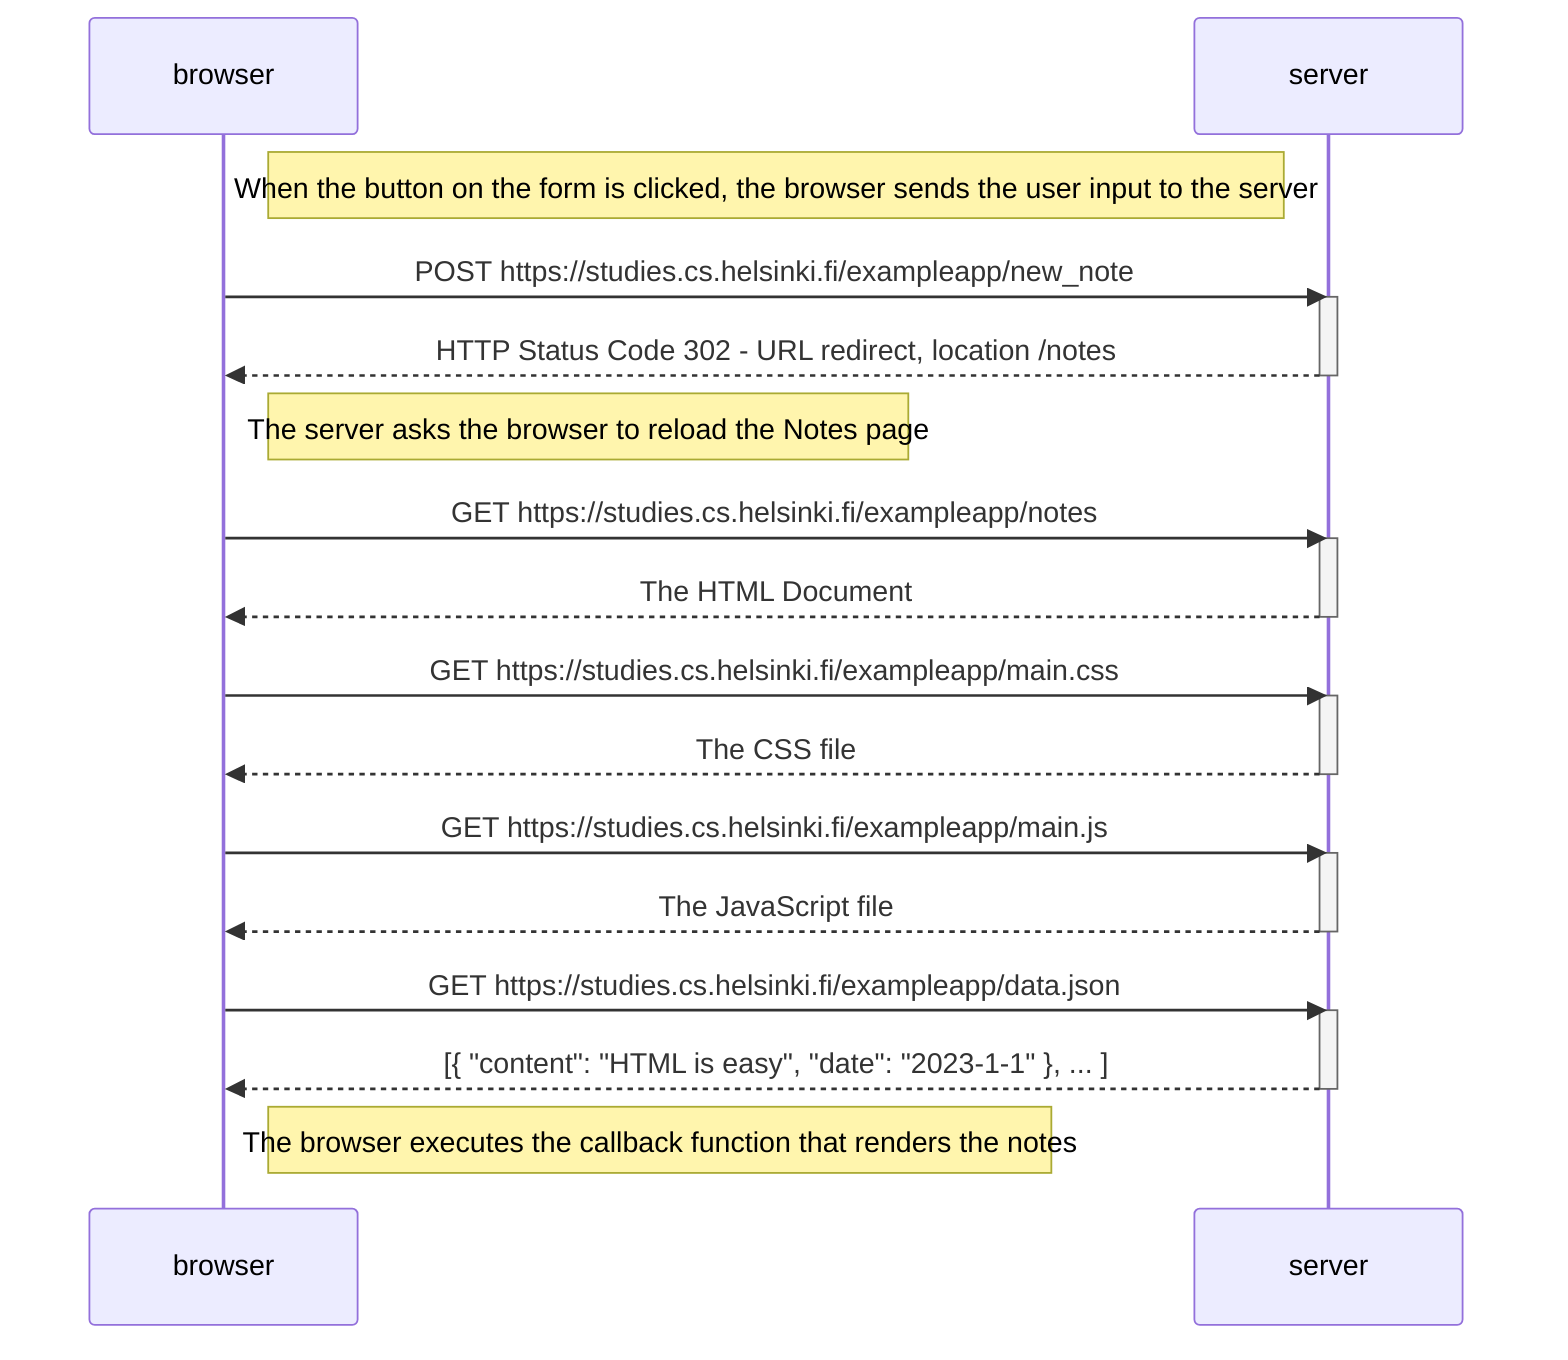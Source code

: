 sequenceDiagram
    participant browser
    participant server

    Note right of browser: When the button on the form is clicked, the browser sends the user input to the server

    browser->>server: POST https://studies.cs.helsinki.fi/exampleapp/new_note
    activate server
    server-->>browser: HTTP Status Code 302 - URL redirect, location /notes
    deactivate server

    Note right of browser: The server asks the browser to reload the Notes page

    browser->>server: GET https://studies.cs.helsinki.fi/exampleapp/notes
    activate server
    server-->>browser: The HTML Document
    deactivate server

    browser->>server: GET https://studies.cs.helsinki.fi/exampleapp/main.css
    activate server
    server-->>browser: The CSS file
    deactivate server

    browser->>server: GET https://studies.cs.helsinki.fi/exampleapp/main.js
    activate server
    server-->>browser: The JavaScript file
    deactivate server

    browser->>server: GET https://studies.cs.helsinki.fi/exampleapp/data.json
    activate server
    server-->>browser: [{ "content": "HTML is easy", "date": "2023-1-1" }, ... ]
    deactivate server

    Note right of browser: The browser executes the callback function that renders the notes